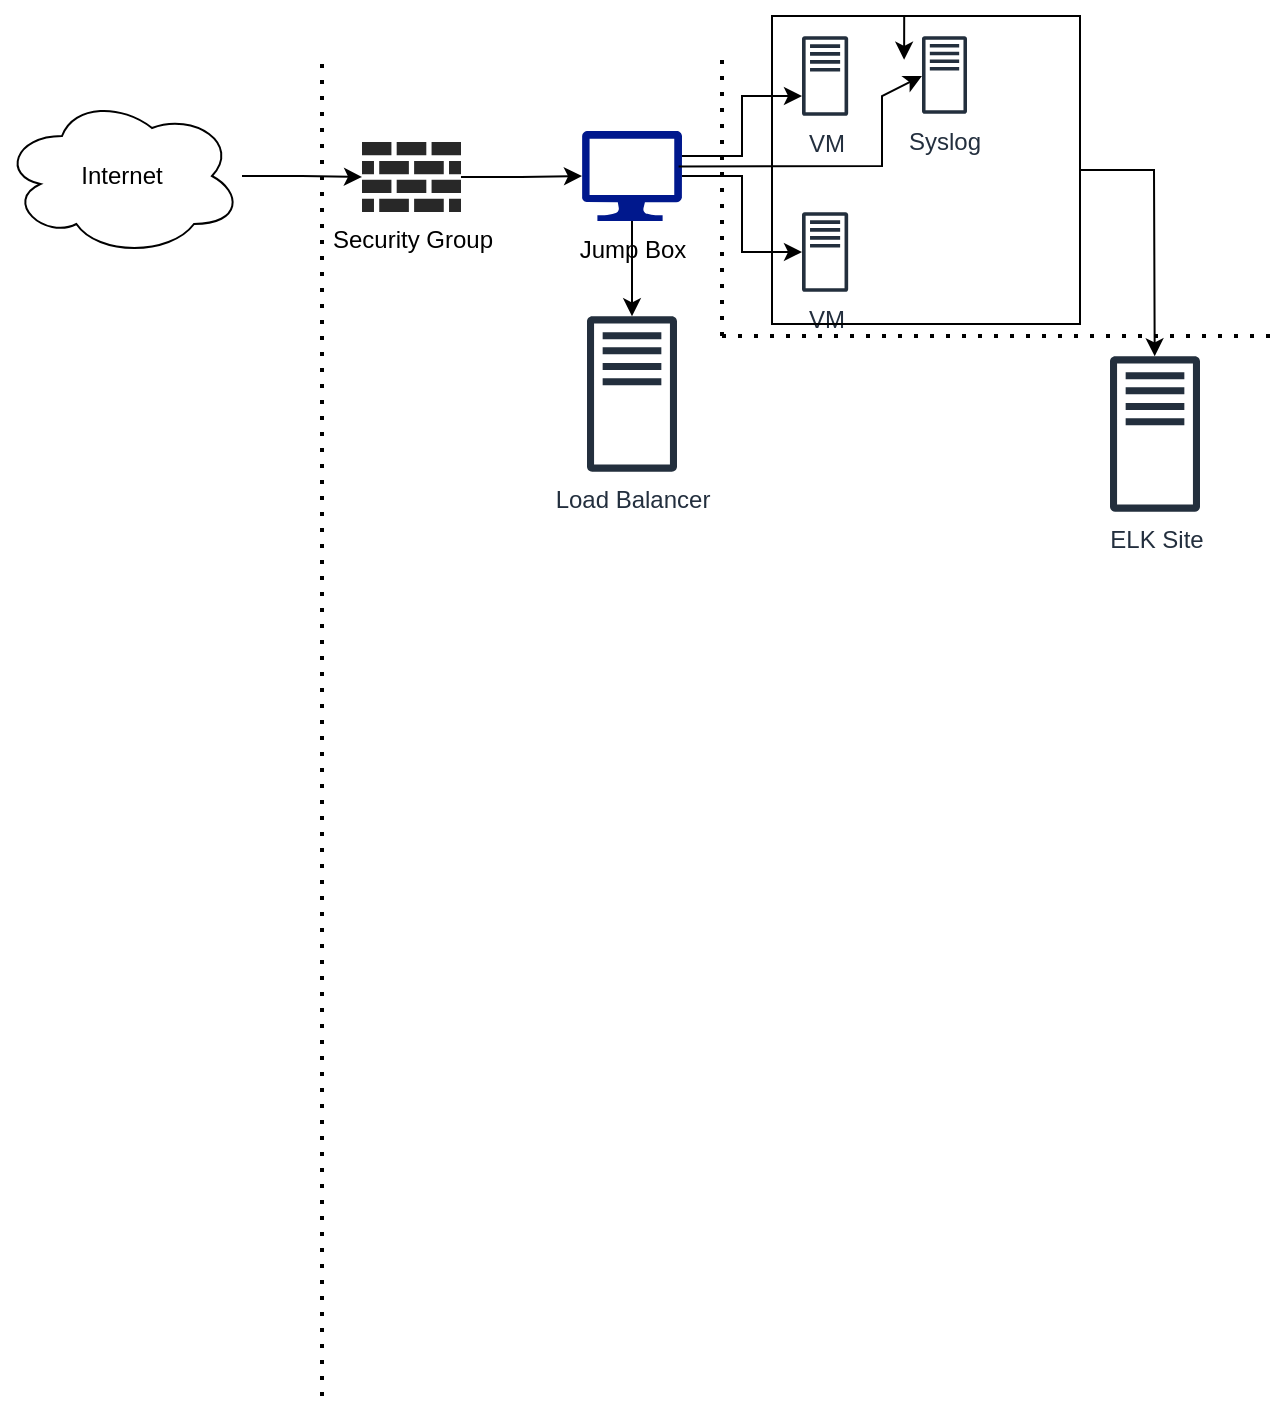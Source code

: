 <mxfile version="17.4.3" type="device"><diagram id="oXJB0_1quAFI2Y3hNFXS" name="Page-1"><mxGraphModel dx="397" dy="1322" grid="1" gridSize="22" guides="1" tooltips="1" connect="1" arrows="1" fold="1" page="1" pageScale="1" pageWidth="850" pageHeight="1100" math="0" shadow="0"><root><mxCell id="0"/><mxCell id="1" parent="0"/><mxCell id="9SpCeQIe2V0-X1FqFGBw-9" value="" style="edgeStyle=orthogonalEdgeStyle;rounded=0;orthogonalLoop=1;jettySize=auto;html=1;" edge="1" parent="1" source="9SpCeQIe2V0-X1FqFGBw-1" target="9SpCeQIe2V0-X1FqFGBw-3"><mxGeometry relative="1" as="geometry"/></mxCell><mxCell id="9SpCeQIe2V0-X1FqFGBw-1" value="Internet" style="ellipse;shape=cloud;whiteSpace=wrap;html=1;" vertex="1" parent="1"><mxGeometry x="40" y="40" width="120" height="80" as="geometry"/></mxCell><mxCell id="9SpCeQIe2V0-X1FqFGBw-2" value="" style="endArrow=none;dashed=1;html=1;dashPattern=1 3;strokeWidth=2;rounded=0;" edge="1" parent="1"><mxGeometry width="50" height="50" relative="1" as="geometry"><mxPoint x="200" y="690" as="sourcePoint"/><mxPoint x="200" y="20" as="targetPoint"/></mxGeometry></mxCell><mxCell id="9SpCeQIe2V0-X1FqFGBw-10" value="" style="edgeStyle=orthogonalEdgeStyle;rounded=0;orthogonalLoop=1;jettySize=auto;html=1;" edge="1" parent="1" source="9SpCeQIe2V0-X1FqFGBw-3" target="9SpCeQIe2V0-X1FqFGBw-4"><mxGeometry relative="1" as="geometry"/></mxCell><mxCell id="9SpCeQIe2V0-X1FqFGBw-3" value="Security Group" style="verticalLabelPosition=bottom;sketch=0;html=1;fillColor=#282828;strokeColor=none;verticalAlign=top;pointerEvents=1;align=center;shape=mxgraph.cisco_safe.security_icons.firewall;" vertex="1" parent="1"><mxGeometry x="220" y="63" width="49.5" height="35" as="geometry"/></mxCell><mxCell id="9SpCeQIe2V0-X1FqFGBw-12" value="" style="edgeStyle=orthogonalEdgeStyle;rounded=0;orthogonalLoop=1;jettySize=auto;html=1;" edge="1" parent="1" source="9SpCeQIe2V0-X1FqFGBw-4" target="9SpCeQIe2V0-X1FqFGBw-11"><mxGeometry relative="1" as="geometry"/></mxCell><mxCell id="9SpCeQIe2V0-X1FqFGBw-23" value="" style="edgeStyle=orthogonalEdgeStyle;rounded=0;orthogonalLoop=1;jettySize=auto;html=1;" edge="1" parent="1" source="9SpCeQIe2V0-X1FqFGBw-4" target="9SpCeQIe2V0-X1FqFGBw-21"><mxGeometry relative="1" as="geometry"/></mxCell><mxCell id="9SpCeQIe2V0-X1FqFGBw-4" value="Jump Box" style="sketch=0;aspect=fixed;pointerEvents=1;shadow=0;dashed=0;html=1;strokeColor=none;labelPosition=center;verticalLabelPosition=bottom;verticalAlign=top;align=center;fillColor=#00188D;shape=mxgraph.azure.computer" vertex="1" parent="1"><mxGeometry x="330" y="57.5" width="50" height="45" as="geometry"/></mxCell><mxCell id="9SpCeQIe2V0-X1FqFGBw-11" value="Load Balancer" style="sketch=0;outlineConnect=0;fontColor=#232F3E;gradientColor=none;fillColor=#232F3D;strokeColor=none;dashed=0;verticalLabelPosition=bottom;verticalAlign=top;align=center;html=1;fontSize=12;fontStyle=0;aspect=fixed;pointerEvents=1;shape=mxgraph.aws4.traditional_server;" vertex="1" parent="1"><mxGeometry x="332.5" y="150" width="45" height="78" as="geometry"/></mxCell><mxCell id="9SpCeQIe2V0-X1FqFGBw-15" value="" style="endArrow=none;dashed=1;html=1;dashPattern=1 3;strokeWidth=2;rounded=0;" edge="1" parent="1"><mxGeometry width="50" height="50" relative="1" as="geometry"><mxPoint x="400" y="160" as="sourcePoint"/><mxPoint x="400" y="20" as="targetPoint"/></mxGeometry></mxCell><mxCell id="9SpCeQIe2V0-X1FqFGBw-18" value="" style="endArrow=none;dashed=1;html=1;dashPattern=1 3;strokeWidth=2;rounded=0;" edge="1" parent="1"><mxGeometry width="50" height="50" relative="1" as="geometry"><mxPoint x="400" y="160" as="sourcePoint"/><mxPoint x="680" y="160" as="targetPoint"/></mxGeometry></mxCell><mxCell id="9SpCeQIe2V0-X1FqFGBw-20" value="VM&lt;br&gt;" style="sketch=0;outlineConnect=0;fontColor=#232F3E;gradientColor=none;fillColor=#232F3D;strokeColor=none;dashed=0;verticalLabelPosition=bottom;verticalAlign=top;align=center;html=1;fontSize=12;fontStyle=0;aspect=fixed;pointerEvents=1;shape=mxgraph.aws4.traditional_server;" vertex="1" parent="1"><mxGeometry x="440" y="10" width="23.08" height="40" as="geometry"/></mxCell><mxCell id="9SpCeQIe2V0-X1FqFGBw-21" value="VM" style="sketch=0;outlineConnect=0;fontColor=#232F3E;gradientColor=none;fillColor=#232F3D;strokeColor=none;dashed=0;verticalLabelPosition=bottom;verticalAlign=top;align=center;html=1;fontSize=12;fontStyle=0;aspect=fixed;pointerEvents=1;shape=mxgraph.aws4.traditional_server;" vertex="1" parent="1"><mxGeometry x="440" y="98" width="23.08" height="40" as="geometry"/></mxCell><mxCell id="9SpCeQIe2V0-X1FqFGBw-24" value="" style="endArrow=classic;html=1;rounded=0;exitX=1;exitY=0.278;exitDx=0;exitDy=0;exitPerimeter=0;" edge="1" parent="1" source="9SpCeQIe2V0-X1FqFGBw-4" target="9SpCeQIe2V0-X1FqFGBw-20"><mxGeometry width="50" height="50" relative="1" as="geometry"><mxPoint x="510" y="100" as="sourcePoint"/><mxPoint x="410" y="40" as="targetPoint"/><Array as="points"><mxPoint x="410" y="70"/><mxPoint x="410" y="40"/><mxPoint x="440" y="40"/></Array></mxGeometry></mxCell><mxCell id="9SpCeQIe2V0-X1FqFGBw-25" value="" style="endArrow=classic;html=1;rounded=0;exitX=0.966;exitY=0.395;exitDx=0;exitDy=0;exitPerimeter=0;" edge="1" parent="1" source="9SpCeQIe2V0-X1FqFGBw-4" target="9SpCeQIe2V0-X1FqFGBw-26"><mxGeometry width="50" height="50" relative="1" as="geometry"><mxPoint x="510" y="100" as="sourcePoint"/><mxPoint x="480" y="40" as="targetPoint"/><Array as="points"><mxPoint x="480" y="75"/><mxPoint x="480" y="40"/><mxPoint x="500" y="30"/></Array></mxGeometry></mxCell><mxCell id="9SpCeQIe2V0-X1FqFGBw-26" value="Syslog" style="sketch=0;outlineConnect=0;fontColor=#232F3E;gradientColor=none;fillColor=#232F3D;strokeColor=none;dashed=0;verticalLabelPosition=bottom;verticalAlign=top;align=center;html=1;fontSize=12;fontStyle=0;aspect=fixed;pointerEvents=1;shape=mxgraph.aws4.traditional_server;" vertex="1" parent="1"><mxGeometry x="500" y="10" width="22.5" height="39" as="geometry"/></mxCell><mxCell id="9SpCeQIe2V0-X1FqFGBw-28" value="ELK Site" style="sketch=0;outlineConnect=0;fontColor=#232F3E;gradientColor=none;fillColor=#232F3D;strokeColor=none;dashed=0;verticalLabelPosition=bottom;verticalAlign=top;align=center;html=1;fontSize=12;fontStyle=0;aspect=fixed;pointerEvents=1;shape=mxgraph.aws4.traditional_server;" vertex="1" parent="1"><mxGeometry x="594" y="170" width="45" height="78" as="geometry"/></mxCell><mxCell id="9SpCeQIe2V0-X1FqFGBw-37" style="edgeStyle=orthogonalEdgeStyle;rounded=0;orthogonalLoop=1;jettySize=auto;html=1;exitX=0.5;exitY=0;exitDx=0;exitDy=0;" edge="1" parent="1" source="9SpCeQIe2V0-X1FqFGBw-35"><mxGeometry relative="1" as="geometry"><mxPoint x="491.057" y="21.897" as="targetPoint"/></mxGeometry></mxCell><mxCell id="9SpCeQIe2V0-X1FqFGBw-35" value="" style="whiteSpace=wrap;html=1;aspect=fixed;fillColor=none;" vertex="1" parent="1"><mxGeometry x="425" width="154" height="154" as="geometry"/></mxCell><mxCell id="9SpCeQIe2V0-X1FqFGBw-36" value="" style="endArrow=classic;html=1;rounded=0;" edge="1" parent="1" source="9SpCeQIe2V0-X1FqFGBw-35" target="9SpCeQIe2V0-X1FqFGBw-28"><mxGeometry width="50" height="50" relative="1" as="geometry"><mxPoint x="557" y="90" as="sourcePoint"/><mxPoint x="607" y="40" as="targetPoint"/><Array as="points"><mxPoint x="616" y="77"/></Array></mxGeometry></mxCell></root></mxGraphModel></diagram></mxfile>
